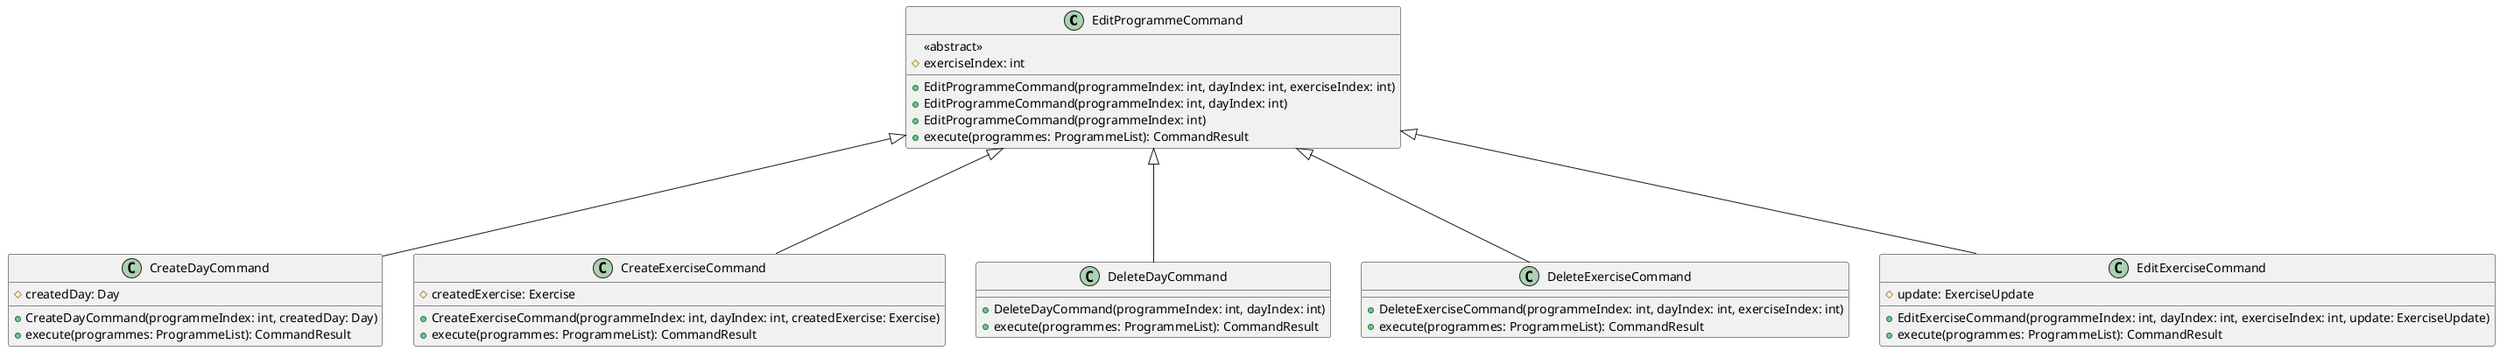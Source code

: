 @startuml
    class EditProgrammeCommand {
        <<abstract>>
        #exerciseIndex: int
        +EditProgrammeCommand(programmeIndex: int, dayIndex: int, exerciseIndex: int)
        +EditProgrammeCommand(programmeIndex: int, dayIndex: int)
        +EditProgrammeCommand(programmeIndex: int)
        +execute(programmes: ProgrammeList): CommandResult
    }

    class CreateDayCommand {
        # createdDay: Day
        + CreateDayCommand(programmeIndex: int, createdDay: Day)
        +execute(programmes: ProgrammeList): CommandResult
    }
    class CreateExerciseCommand {
        # createdExercise: Exercise
        + CreateExerciseCommand(programmeIndex: int, dayIndex: int, createdExercise: Exercise)
        + execute(programmes: ProgrammeList): CommandResult
    }
    class DeleteDayCommand {
        + DeleteDayCommand(programmeIndex: int, dayIndex: int)
        + execute(programmes: ProgrammeList): CommandResult
    }
    class DeleteExerciseCommand {
        + DeleteExerciseCommand(programmeIndex: int, dayIndex: int, exerciseIndex: int)
        + execute(programmes: ProgrammeList): CommandResult
    }
    class EditExerciseCommand {
        # update: ExerciseUpdate
        + EditExerciseCommand(programmeIndex: int, dayIndex: int, exerciseIndex: int, update: ExerciseUpdate)
        + execute(programmes: ProgrammeList): CommandResult
    }

    EditProgrammeCommand <|--- CreateDayCommand
    EditProgrammeCommand <|--- CreateExerciseCommand
    EditProgrammeCommand <|--- DeleteDayCommand
    EditProgrammeCommand <|--- DeleteExerciseCommand
    EditProgrammeCommand <|--- EditExerciseCommand

@enduml